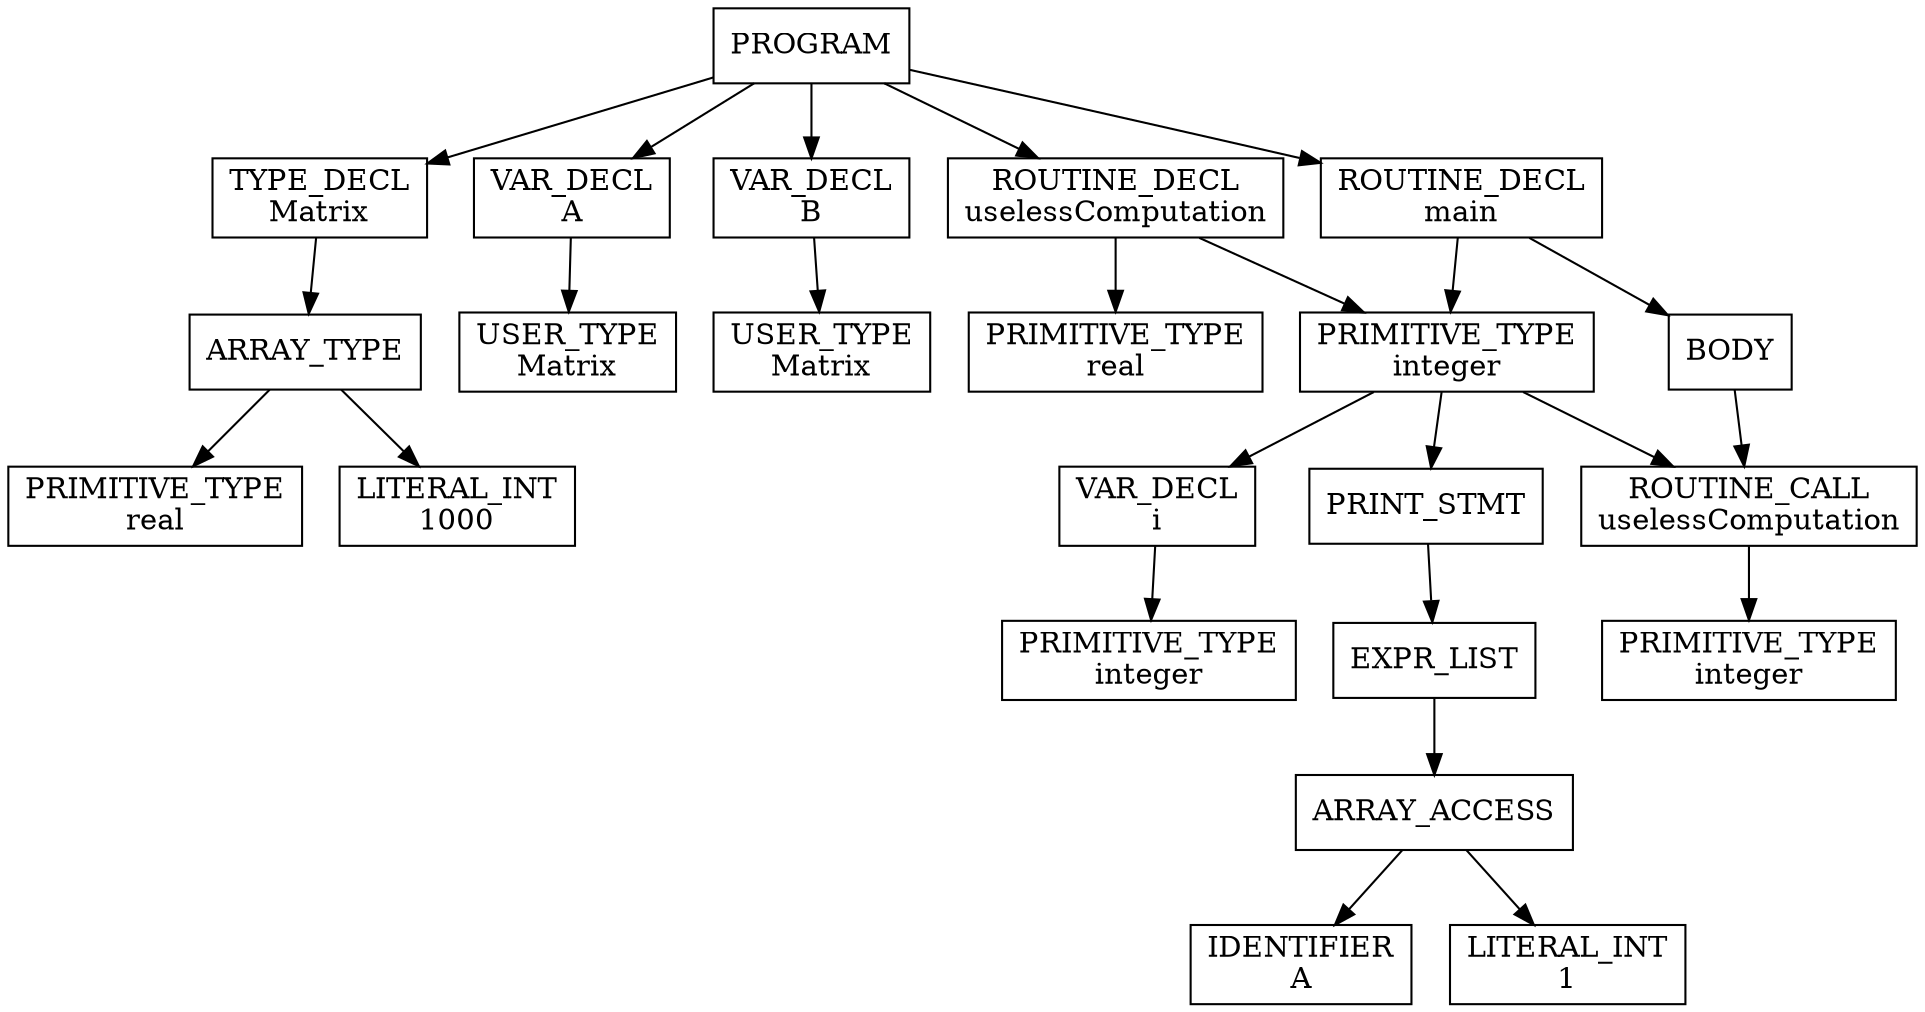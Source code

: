 digraph AST {
  node [shape=box];
  n0 [label="PROGRAM"];
  n0 -> n1;
  n1 [label="TYPE_DECL\nMatrix"];
  n1 -> n2;
  n2 [label="ARRAY_TYPE"];
  n2 -> n3;
  n3 [label="LITERAL_INT\n1000"];
  n2 -> n1003;
  n1003 [label="PRIMITIVE_TYPE\nreal"];
  n0 -> n1001;
  n1001 [label="VAR_DECL\nA"];
  n1001 -> n1002;
  n1002 [label="USER_TYPE\nMatrix"];
  n0 -> n2001;
  n2001 [label="VAR_DECL\nB"];
  n2001 -> n2002;
  n2002 [label="USER_TYPE\nMatrix"];
  n0 -> n3001;
  n3001 [label="ROUTINE_DECL\nuselessComputation"];
  n3001 -> n3002;
  n3002 [label="PRIMITIVE_TYPE\nreal"];
  n3001 -> n4002;
  n4002 [label="BODY"];
  n4002 -> n4003;
  n4003 [label="VAR_DECL\ni"];
  n4003 -> n4004;
  n4004 [label="PRIMITIVE_TYPE\ninteger"];
  n4002 -> n5003;
  n5003 [label="VAR_DECL\nj"];
  n5003 -> n5004;
  n5004 [label="PRIMITIVE_TYPE\ninteger"];
  n4002 -> n6003;
  n6003 [label="PRINT_STMT"];
  n6003 -> n6004;
  n6004 [label="EXPR_LIST"];
  n6004 -> n6005;
  n6005 [label="ARRAY_ACCESS"];
  n6005 -> n6006;
  n6006 [label="IDENTIFIER\nA"];
  n6005 -> n7006;
  n7006 [label="LITERAL_INT\n1"];
  n0 -> n4001;
  n4001 [label="ROUTINE_DECL\nmain"];
  n4001 -> n4002;
  n4002 [label="PRIMITIVE_TYPE\ninteger"];
  n4001 -> n5002;
  n5002 [label="BODY"];
  n5002 -> n5003;
  n5003 [label="ROUTINE_CALL\nuselessComputation"];
}
